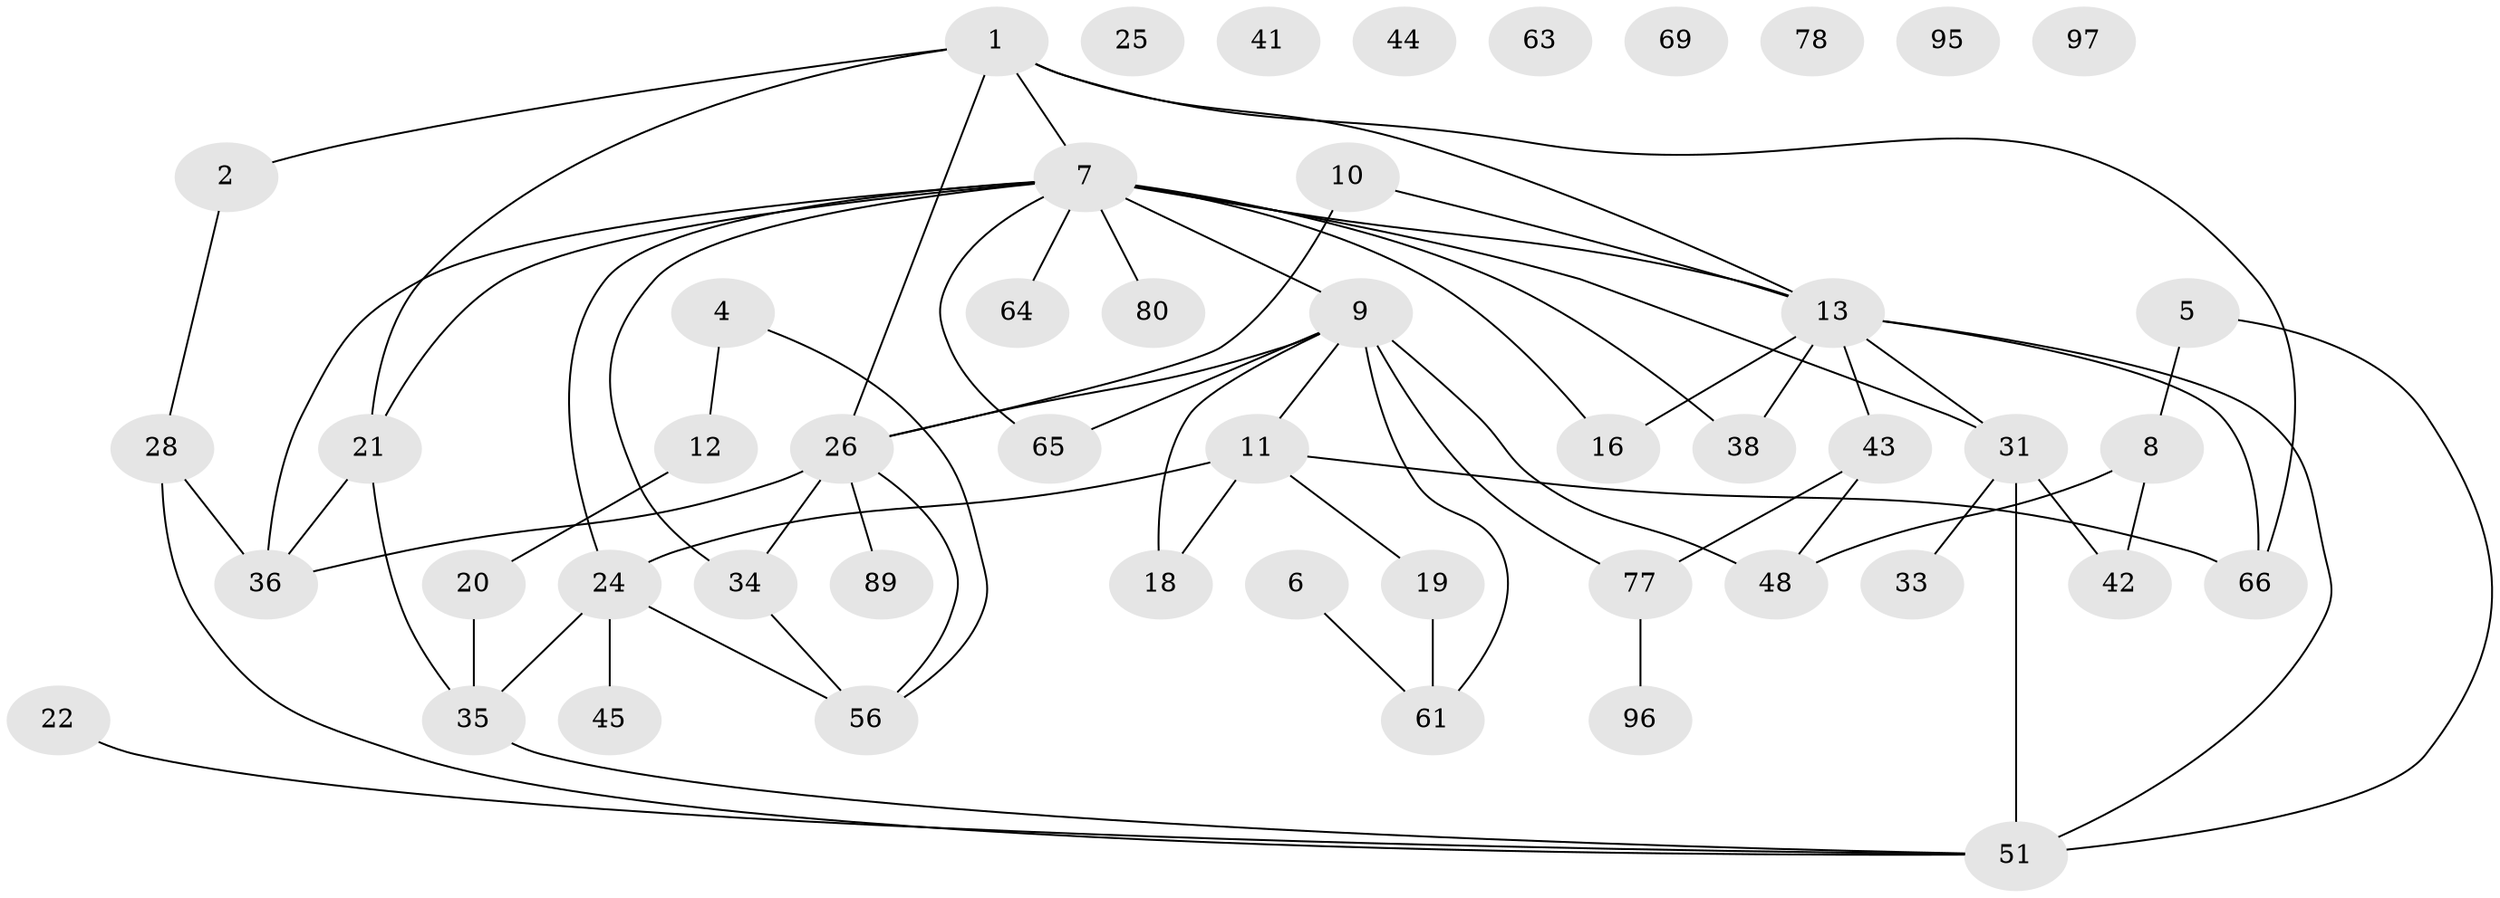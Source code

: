 // original degree distribution, {2: 0.24242424242424243, 3: 0.25252525252525254, 5: 0.06060606060606061, 1: 0.20202020202020202, 8: 0.020202020202020204, 4: 0.1111111111111111, 0: 0.0707070707070707, 6: 0.030303030303030304, 7: 0.010101010101010102}
// Generated by graph-tools (version 1.1) at 2025/13/03/09/25 04:13:01]
// undirected, 49 vertices, 68 edges
graph export_dot {
graph [start="1"]
  node [color=gray90,style=filled];
  1 [super="+3+14"];
  2 [super="+49"];
  4;
  5 [super="+15"];
  6;
  7 [super="+85+99+59+17"];
  8 [super="+23"];
  9 [super="+47+39"];
  10 [super="+67"];
  11 [super="+93+29"];
  12 [super="+79"];
  13 [super="+37"];
  16 [super="+27+55"];
  18 [super="+87"];
  19;
  20;
  21 [super="+32"];
  22;
  24 [super="+72+46"];
  25;
  26 [super="+62+73+54"];
  28 [super="+50"];
  31 [super="+58+57"];
  33;
  34 [super="+53"];
  35 [super="+40+94"];
  36;
  38;
  41 [super="+52+74"];
  42;
  43;
  44;
  45;
  48;
  51 [super="+60"];
  56 [super="+70"];
  61;
  63;
  64;
  65;
  66;
  69;
  77 [super="+83"];
  78;
  80;
  89;
  95;
  96;
  97;
  1 -- 2;
  1 -- 66;
  1 -- 7;
  1 -- 26;
  1 -- 13;
  1 -- 21;
  2 -- 28;
  4 -- 56;
  4 -- 12;
  5 -- 51;
  5 -- 8;
  6 -- 61;
  7 -- 38;
  7 -- 80;
  7 -- 36;
  7 -- 16 [weight=2];
  7 -- 65;
  7 -- 13;
  7 -- 24;
  7 -- 21;
  7 -- 64;
  7 -- 9;
  7 -- 34;
  7 -- 31;
  8 -- 42;
  8 -- 48;
  9 -- 77;
  9 -- 48 [weight=2];
  9 -- 11;
  9 -- 65;
  9 -- 18;
  9 -- 26;
  9 -- 61;
  10 -- 13;
  10 -- 26;
  11 -- 66;
  11 -- 18;
  11 -- 19;
  11 -- 24 [weight=3];
  12 -- 20;
  13 -- 51 [weight=2];
  13 -- 66;
  13 -- 38;
  13 -- 43;
  13 -- 16;
  13 -- 31;
  19 -- 61;
  20 -- 35;
  21 -- 35 [weight=2];
  21 -- 36;
  22 -- 51;
  24 -- 35;
  24 -- 56;
  24 -- 45;
  26 -- 34 [weight=2];
  26 -- 36;
  26 -- 89;
  26 -- 56;
  28 -- 51 [weight=2];
  28 -- 36;
  31 -- 33;
  31 -- 51 [weight=2];
  31 -- 42;
  34 -- 56;
  35 -- 51;
  43 -- 48;
  43 -- 77;
  77 -- 96;
}
